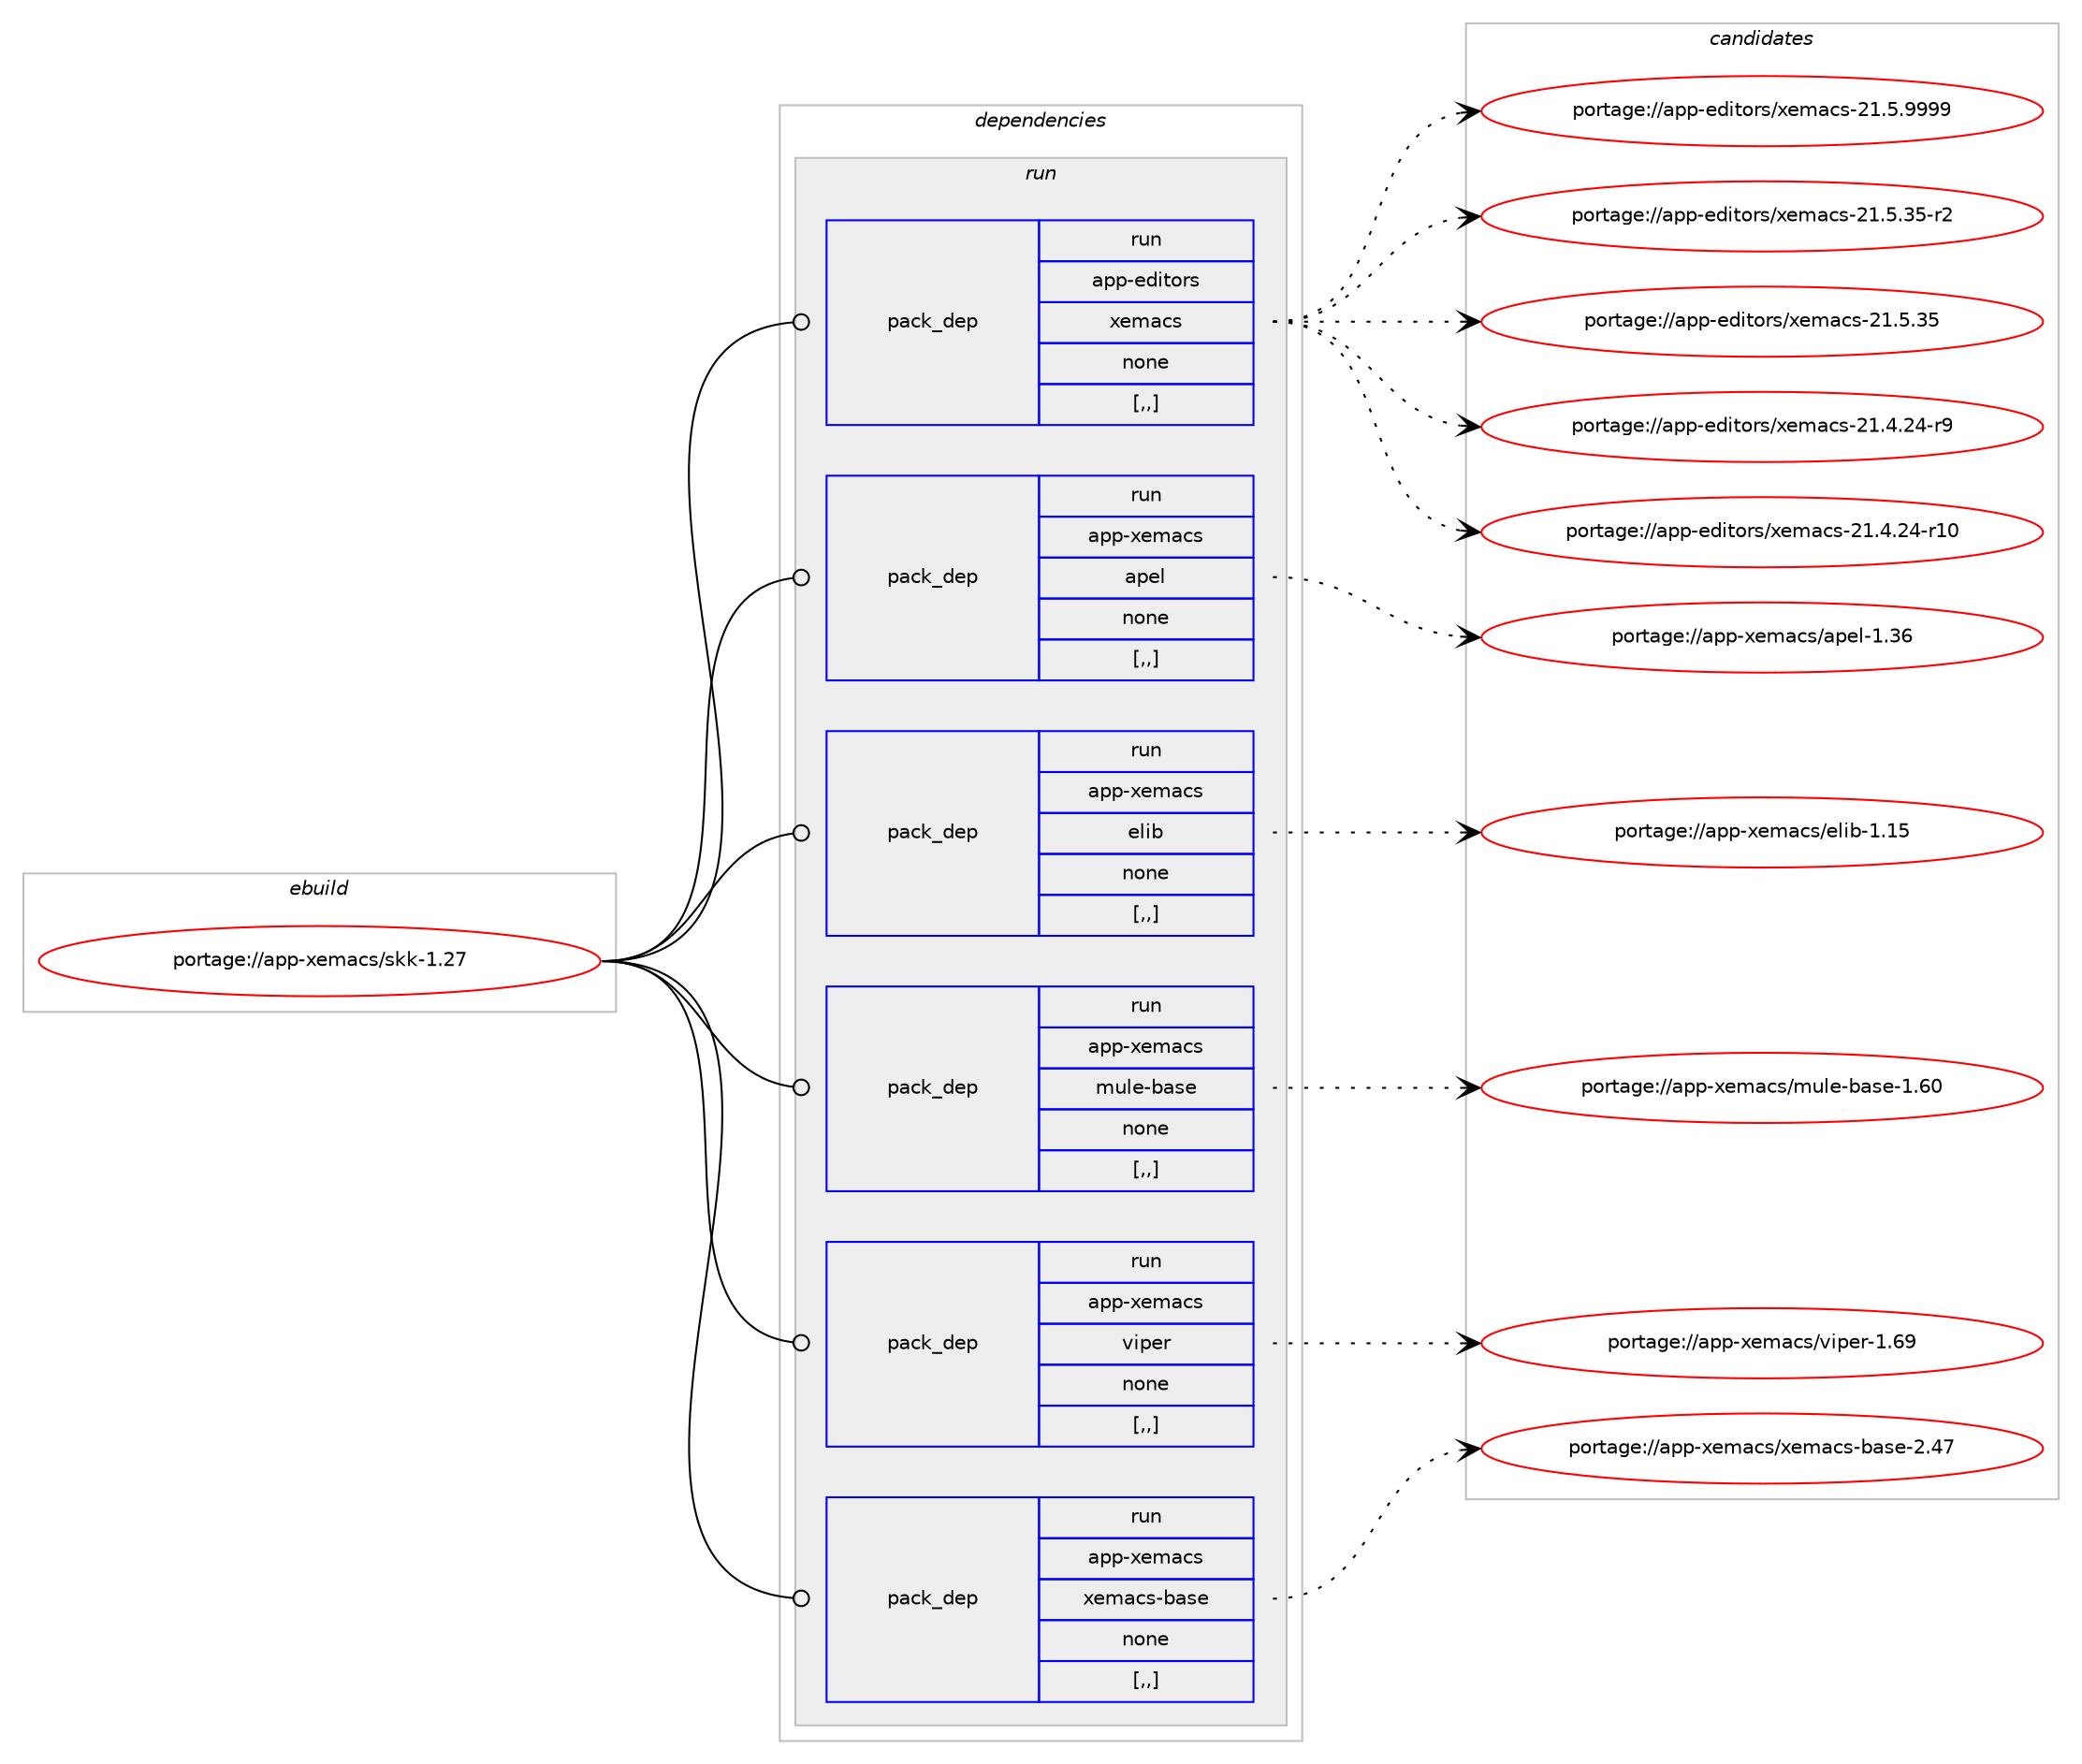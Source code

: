 digraph prolog {

# *************
# Graph options
# *************

newrank=true;
concentrate=true;
compound=true;
graph [rankdir=LR,fontname=Helvetica,fontsize=10,ranksep=1.5];#, ranksep=2.5, nodesep=0.2];
edge  [arrowhead=vee];
node  [fontname=Helvetica,fontsize=10];

# **********
# The ebuild
# **********

subgraph cluster_leftcol {
color=gray;
label=<<i>ebuild</i>>;
id [label="portage://app-xemacs/skk-1.27", color=red, width=4, href="../app-xemacs/skk-1.27.svg"];
}

# ****************
# The dependencies
# ****************

subgraph cluster_midcol {
color=gray;
label=<<i>dependencies</i>>;
subgraph cluster_compile {
fillcolor="#eeeeee";
style=filled;
label=<<i>compile</i>>;
}
subgraph cluster_compileandrun {
fillcolor="#eeeeee";
style=filled;
label=<<i>compile and run</i>>;
}
subgraph cluster_run {
fillcolor="#eeeeee";
style=filled;
label=<<i>run</i>>;
subgraph pack45946 {
dependency63377 [label=<<TABLE BORDER="0" CELLBORDER="1" CELLSPACING="0" CELLPADDING="4" WIDTH="220"><TR><TD ROWSPAN="6" CELLPADDING="30">pack_dep</TD></TR><TR><TD WIDTH="110">run</TD></TR><TR><TD>app-editors</TD></TR><TR><TD>xemacs</TD></TR><TR><TD>none</TD></TR><TR><TD>[,,]</TD></TR></TABLE>>, shape=none, color=blue];
}
id:e -> dependency63377:w [weight=20,style="solid",arrowhead="odot"];
subgraph pack45947 {
dependency63378 [label=<<TABLE BORDER="0" CELLBORDER="1" CELLSPACING="0" CELLPADDING="4" WIDTH="220"><TR><TD ROWSPAN="6" CELLPADDING="30">pack_dep</TD></TR><TR><TD WIDTH="110">run</TD></TR><TR><TD>app-xemacs</TD></TR><TR><TD>apel</TD></TR><TR><TD>none</TD></TR><TR><TD>[,,]</TD></TR></TABLE>>, shape=none, color=blue];
}
id:e -> dependency63378:w [weight=20,style="solid",arrowhead="odot"];
subgraph pack45948 {
dependency63379 [label=<<TABLE BORDER="0" CELLBORDER="1" CELLSPACING="0" CELLPADDING="4" WIDTH="220"><TR><TD ROWSPAN="6" CELLPADDING="30">pack_dep</TD></TR><TR><TD WIDTH="110">run</TD></TR><TR><TD>app-xemacs</TD></TR><TR><TD>elib</TD></TR><TR><TD>none</TD></TR><TR><TD>[,,]</TD></TR></TABLE>>, shape=none, color=blue];
}
id:e -> dependency63379:w [weight=20,style="solid",arrowhead="odot"];
subgraph pack45949 {
dependency63380 [label=<<TABLE BORDER="0" CELLBORDER="1" CELLSPACING="0" CELLPADDING="4" WIDTH="220"><TR><TD ROWSPAN="6" CELLPADDING="30">pack_dep</TD></TR><TR><TD WIDTH="110">run</TD></TR><TR><TD>app-xemacs</TD></TR><TR><TD>mule-base</TD></TR><TR><TD>none</TD></TR><TR><TD>[,,]</TD></TR></TABLE>>, shape=none, color=blue];
}
id:e -> dependency63380:w [weight=20,style="solid",arrowhead="odot"];
subgraph pack45950 {
dependency63381 [label=<<TABLE BORDER="0" CELLBORDER="1" CELLSPACING="0" CELLPADDING="4" WIDTH="220"><TR><TD ROWSPAN="6" CELLPADDING="30">pack_dep</TD></TR><TR><TD WIDTH="110">run</TD></TR><TR><TD>app-xemacs</TD></TR><TR><TD>viper</TD></TR><TR><TD>none</TD></TR><TR><TD>[,,]</TD></TR></TABLE>>, shape=none, color=blue];
}
id:e -> dependency63381:w [weight=20,style="solid",arrowhead="odot"];
subgraph pack45951 {
dependency63382 [label=<<TABLE BORDER="0" CELLBORDER="1" CELLSPACING="0" CELLPADDING="4" WIDTH="220"><TR><TD ROWSPAN="6" CELLPADDING="30">pack_dep</TD></TR><TR><TD WIDTH="110">run</TD></TR><TR><TD>app-xemacs</TD></TR><TR><TD>xemacs-base</TD></TR><TR><TD>none</TD></TR><TR><TD>[,,]</TD></TR></TABLE>>, shape=none, color=blue];
}
id:e -> dependency63382:w [weight=20,style="solid",arrowhead="odot"];
}
}

# **************
# The candidates
# **************

subgraph cluster_choices {
rank=same;
color=gray;
label=<<i>candidates</i>>;

subgraph choice45946 {
color=black;
nodesep=1;
choice971121124510110010511611111411547120101109979911545504946534657575757 [label="portage://app-editors/xemacs-21.5.9999", color=red, width=4,href="../app-editors/xemacs-21.5.9999.svg"];
choice971121124510110010511611111411547120101109979911545504946534651534511450 [label="portage://app-editors/xemacs-21.5.35-r2", color=red, width=4,href="../app-editors/xemacs-21.5.35-r2.svg"];
choice97112112451011001051161111141154712010110997991154550494653465153 [label="portage://app-editors/xemacs-21.5.35", color=red, width=4,href="../app-editors/xemacs-21.5.35.svg"];
choice971121124510110010511611111411547120101109979911545504946524650524511457 [label="portage://app-editors/xemacs-21.4.24-r9", color=red, width=4,href="../app-editors/xemacs-21.4.24-r9.svg"];
choice97112112451011001051161111141154712010110997991154550494652465052451144948 [label="portage://app-editors/xemacs-21.4.24-r10", color=red, width=4,href="../app-editors/xemacs-21.4.24-r10.svg"];
dependency63377:e -> choice971121124510110010511611111411547120101109979911545504946534657575757:w [style=dotted,weight="100"];
dependency63377:e -> choice971121124510110010511611111411547120101109979911545504946534651534511450:w [style=dotted,weight="100"];
dependency63377:e -> choice97112112451011001051161111141154712010110997991154550494653465153:w [style=dotted,weight="100"];
dependency63377:e -> choice971121124510110010511611111411547120101109979911545504946524650524511457:w [style=dotted,weight="100"];
dependency63377:e -> choice97112112451011001051161111141154712010110997991154550494652465052451144948:w [style=dotted,weight="100"];
}
subgraph choice45947 {
color=black;
nodesep=1;
choice9711211245120101109979911547971121011084549465154 [label="portage://app-xemacs/apel-1.36", color=red, width=4,href="../app-xemacs/apel-1.36.svg"];
dependency63378:e -> choice9711211245120101109979911547971121011084549465154:w [style=dotted,weight="100"];
}
subgraph choice45948 {
color=black;
nodesep=1;
choice9711211245120101109979911547101108105984549464953 [label="portage://app-xemacs/elib-1.15", color=red, width=4,href="../app-xemacs/elib-1.15.svg"];
dependency63379:e -> choice9711211245120101109979911547101108105984549464953:w [style=dotted,weight="100"];
}
subgraph choice45949 {
color=black;
nodesep=1;
choice97112112451201011099799115471091171081014598971151014549465448 [label="portage://app-xemacs/mule-base-1.60", color=red, width=4,href="../app-xemacs/mule-base-1.60.svg"];
dependency63380:e -> choice97112112451201011099799115471091171081014598971151014549465448:w [style=dotted,weight="100"];
}
subgraph choice45950 {
color=black;
nodesep=1;
choice97112112451201011099799115471181051121011144549465457 [label="portage://app-xemacs/viper-1.69", color=red, width=4,href="../app-xemacs/viper-1.69.svg"];
dependency63381:e -> choice97112112451201011099799115471181051121011144549465457:w [style=dotted,weight="100"];
}
subgraph choice45951 {
color=black;
nodesep=1;
choice971121124512010110997991154712010110997991154598971151014550465255 [label="portage://app-xemacs/xemacs-base-2.47", color=red, width=4,href="../app-xemacs/xemacs-base-2.47.svg"];
dependency63382:e -> choice971121124512010110997991154712010110997991154598971151014550465255:w [style=dotted,weight="100"];
}
}

}
